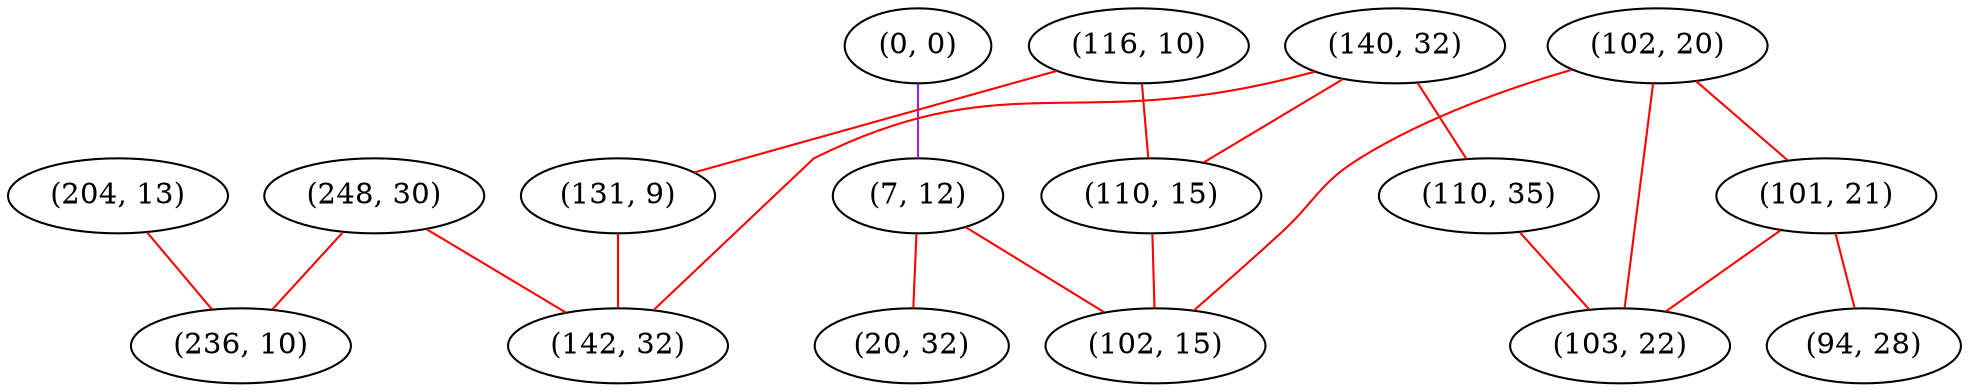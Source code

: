 graph "" {
"(248, 30)";
"(0, 0)";
"(204, 13)";
"(140, 32)";
"(7, 12)";
"(20, 32)";
"(116, 10)";
"(102, 20)";
"(131, 9)";
"(110, 15)";
"(101, 21)";
"(236, 10)";
"(110, 35)";
"(94, 28)";
"(103, 22)";
"(102, 15)";
"(142, 32)";
"(248, 30)" -- "(236, 10)"  [color=red, key=0, weight=1];
"(248, 30)" -- "(142, 32)"  [color=red, key=0, weight=1];
"(0, 0)" -- "(7, 12)"  [color=purple, key=0, weight=4];
"(204, 13)" -- "(236, 10)"  [color=red, key=0, weight=1];
"(140, 32)" -- "(110, 35)"  [color=red, key=0, weight=1];
"(140, 32)" -- "(110, 15)"  [color=red, key=0, weight=1];
"(140, 32)" -- "(142, 32)"  [color=red, key=0, weight=1];
"(7, 12)" -- "(102, 15)"  [color=red, key=0, weight=1];
"(7, 12)" -- "(20, 32)"  [color=red, key=0, weight=1];
"(116, 10)" -- "(131, 9)"  [color=red, key=0, weight=1];
"(116, 10)" -- "(110, 15)"  [color=red, key=0, weight=1];
"(102, 20)" -- "(103, 22)"  [color=red, key=0, weight=1];
"(102, 20)" -- "(102, 15)"  [color=red, key=0, weight=1];
"(102, 20)" -- "(101, 21)"  [color=red, key=0, weight=1];
"(131, 9)" -- "(142, 32)"  [color=red, key=0, weight=1];
"(110, 15)" -- "(102, 15)"  [color=red, key=0, weight=1];
"(101, 21)" -- "(103, 22)"  [color=red, key=0, weight=1];
"(101, 21)" -- "(94, 28)"  [color=red, key=0, weight=1];
"(110, 35)" -- "(103, 22)"  [color=red, key=0, weight=1];
}
